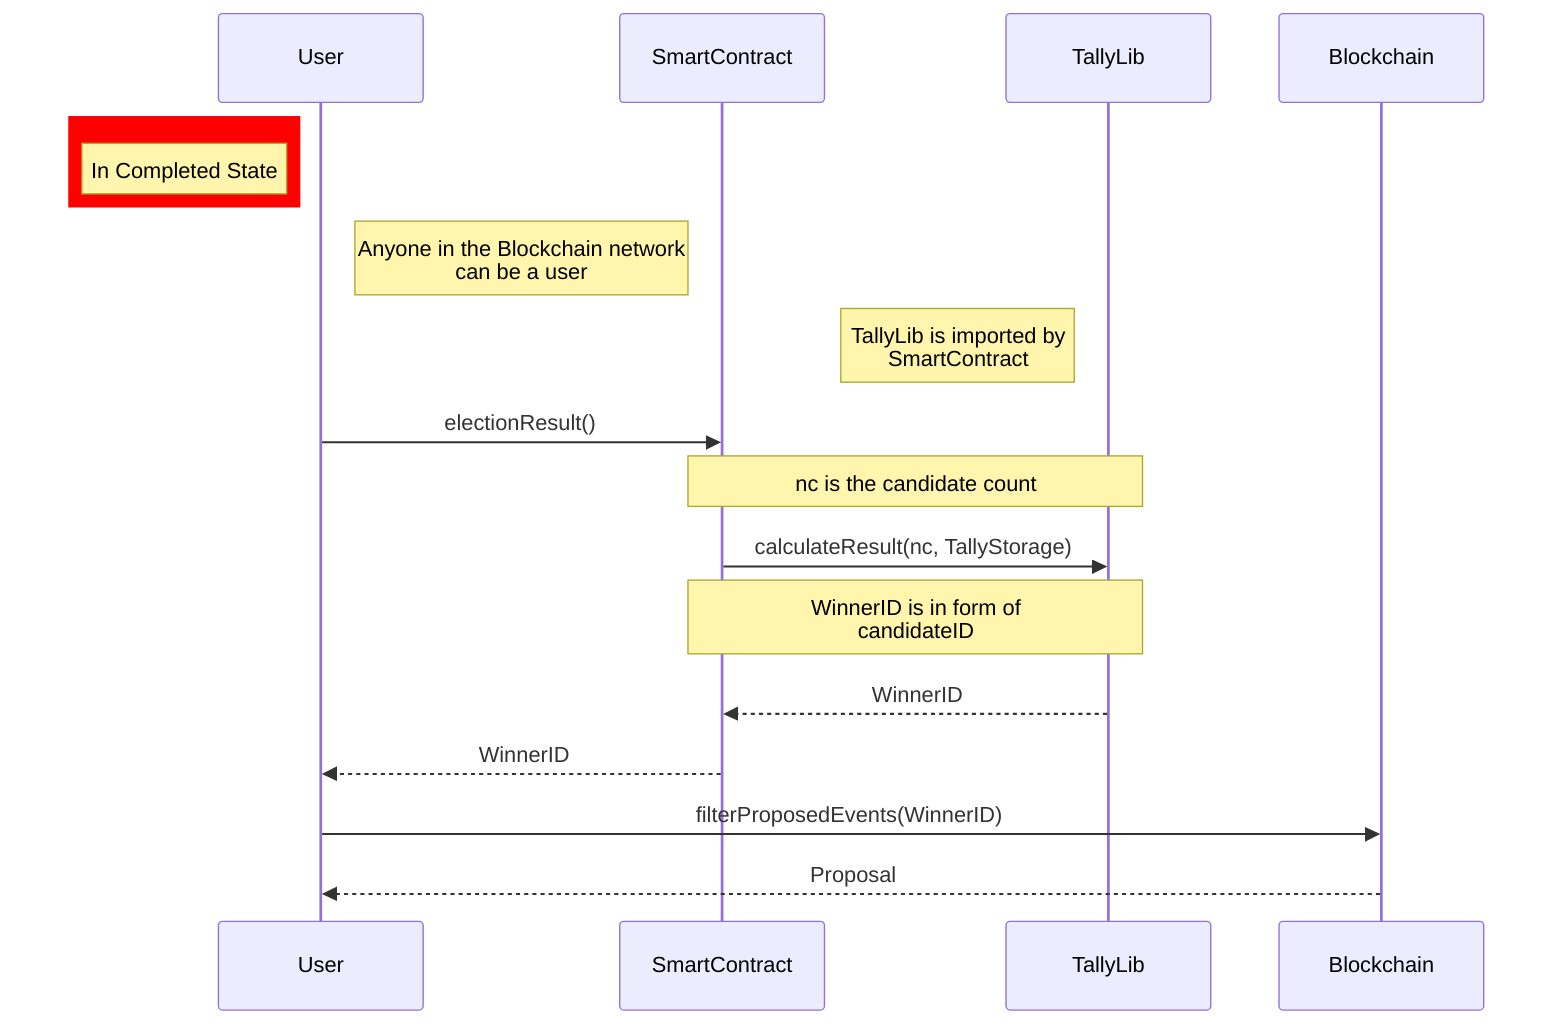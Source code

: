 sequenceDiagram
rect rgb(255, 0, 0)
note left of User: In Completed State
end
participant User
note right of User: Anyone in the Blockchain network <br> can be a user
participant SC as SmartContract
note left of TallyLib: TallyLib is imported by <br> SmartContract
participant TallyLib


User->>SC: electionResult()
Note over SC, TallyLib: nc is the candidate count
SC ->> TallyLib: calculateResult(nc, TallyStorage);
Note over TallyLib, SC: WinnerID is in form of <br> candidateID
TallyLib -->>SC: WinnerID
SC -->>User: WinnerID
User ->>Blockchain: filterProposedEvents(WinnerID)
Blockchain -->>User: Proposal